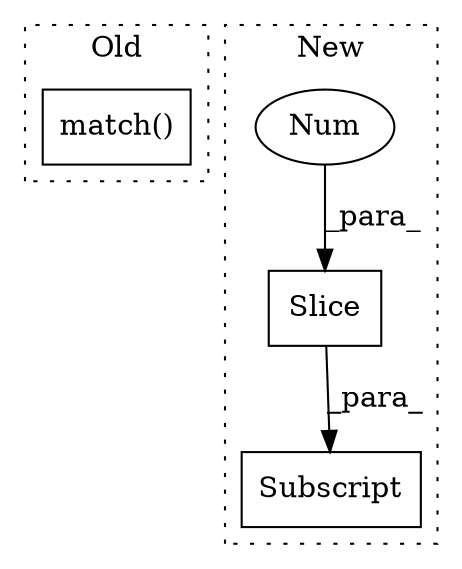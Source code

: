 digraph G {
subgraph cluster0 {
1 [label="match()" a="75" s="14202,14229" l="9,1" shape="box"];
label = "Old";
style="dotted";
}
subgraph cluster1 {
2 [label="Slice" a="80" s="14644" l="2" shape="box"];
3 [label="Subscript" a="63" s="14628,0" l="19,0" shape="box"];
4 [label="Num" a="76" s="14644" l="1" shape="ellipse"];
label = "New";
style="dotted";
}
2 -> 3 [label="_para_"];
4 -> 2 [label="_para_"];
}